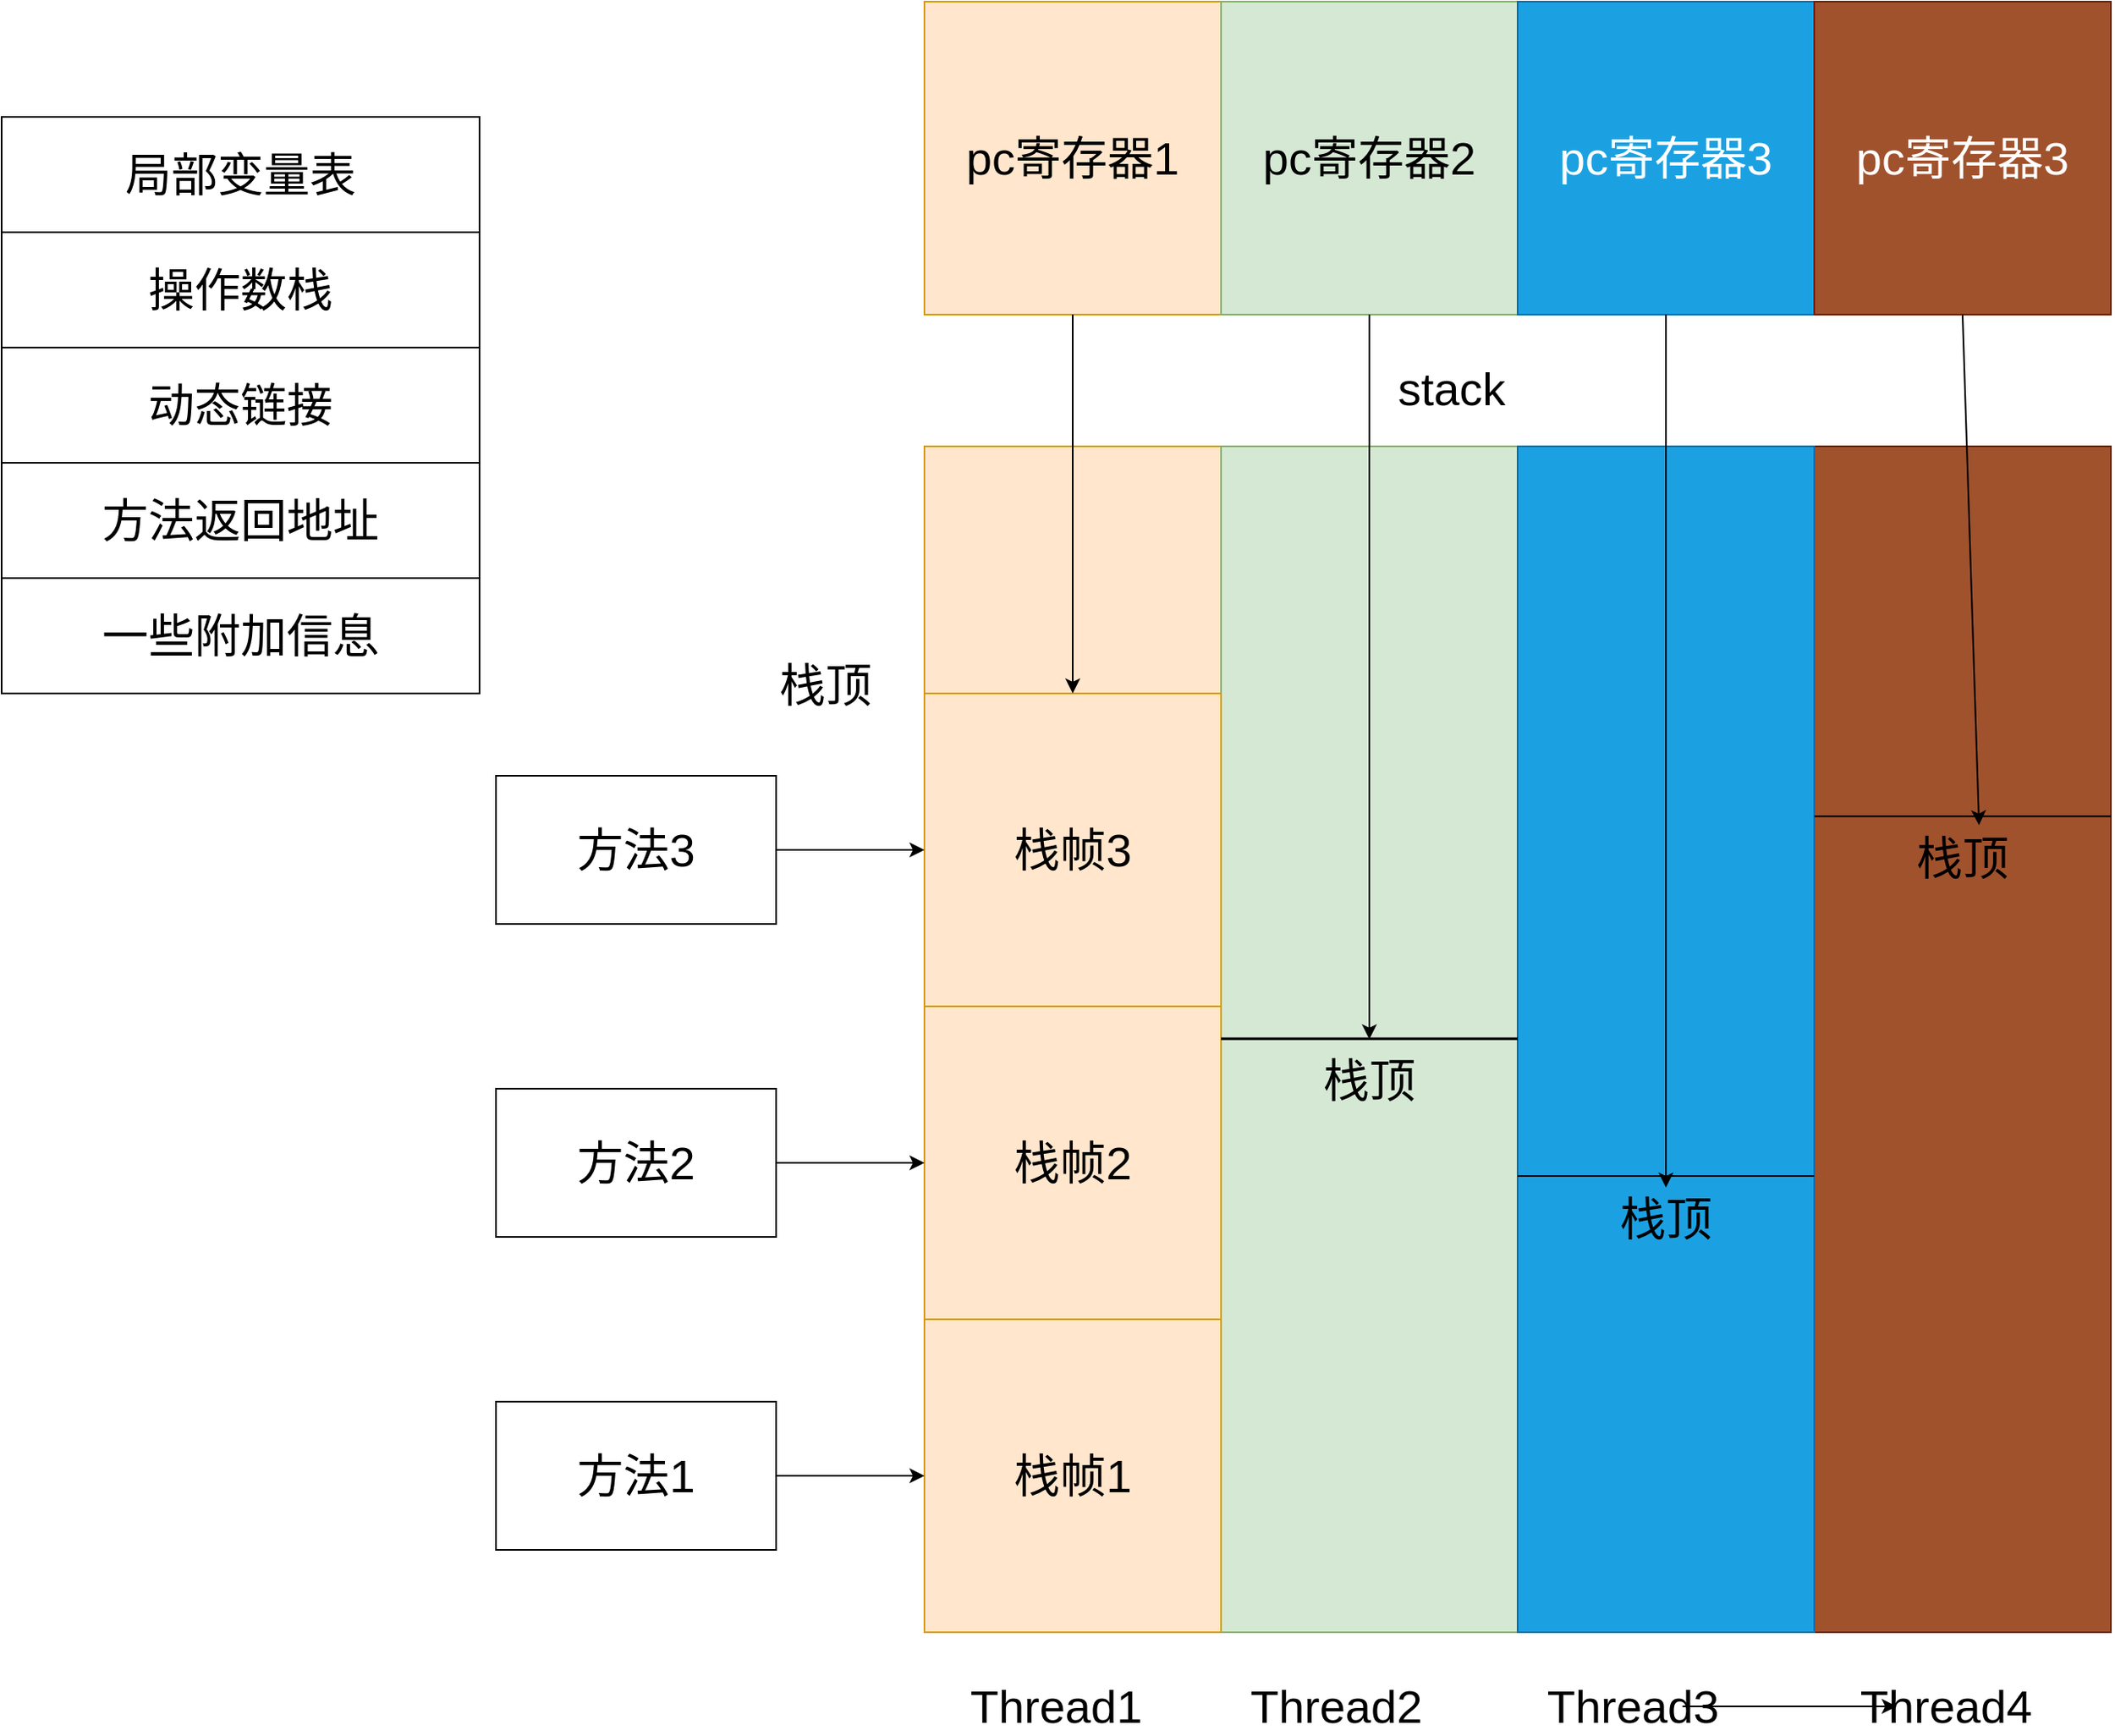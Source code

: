 <mxfile version="20.2.5" type="github">
  <diagram name="Page-1" id="e7e014a7-5840-1c2e-5031-d8a46d1fe8dd">
    <mxGraphModel dx="2755" dy="1689" grid="1" gridSize="10" guides="1" tooltips="1" connect="1" arrows="1" fold="1" page="1" pageScale="1" pageWidth="1169" pageHeight="826" background="none" math="0" shadow="0">
      <root>
        <mxCell id="0" />
        <mxCell id="1" parent="0" />
        <mxCell id="_ZzYg-q-LXf1VRRoxgUA-43" value="" style="whiteSpace=wrap;html=1;aspect=fixed;fillColor=#a0522d;fontColor=#ffffff;strokeColor=#6D1F00;" vertex="1" parent="1">
          <mxGeometry x="290" y="-50" width="720" height="720" as="geometry" />
        </mxCell>
        <mxCell id="_ZzYg-q-LXf1VRRoxgUA-44" value="&lt;font style=&quot;font-size: 28px;&quot;&gt;stack&lt;/font&gt;" style="text;html=1;strokeColor=none;fillColor=none;align=center;verticalAlign=middle;whiteSpace=wrap;rounded=0;" vertex="1" parent="1">
          <mxGeometry x="410" y="-120" width="400" height="70" as="geometry" />
        </mxCell>
        <mxCell id="_ZzYg-q-LXf1VRRoxgUA-47" value="" style="rounded=0;whiteSpace=wrap;html=1;fontSize=28;fillColor=#ffe6cc;strokeColor=#d79b00;" vertex="1" parent="1">
          <mxGeometry x="290" y="-50" width="180" height="720" as="geometry" />
        </mxCell>
        <mxCell id="_ZzYg-q-LXf1VRRoxgUA-48" value="" style="rounded=0;whiteSpace=wrap;html=1;fontSize=28;fillColor=#d5e8d4;strokeColor=#82b366;" vertex="1" parent="1">
          <mxGeometry x="470" y="-50" width="180" height="720" as="geometry" />
        </mxCell>
        <mxCell id="_ZzYg-q-LXf1VRRoxgUA-49" value="" style="rounded=0;whiteSpace=wrap;html=1;fontSize=28;fillColor=#1ba1e2;fontColor=#ffffff;strokeColor=#006EAF;" vertex="1" parent="1">
          <mxGeometry x="650" y="-50" width="180" height="720" as="geometry" />
        </mxCell>
        <mxCell id="_ZzYg-q-LXf1VRRoxgUA-50" value="栈帧1" style="rounded=0;whiteSpace=wrap;html=1;fontSize=28;fillColor=#ffe6cc;strokeColor=#d79b00;" vertex="1" parent="1">
          <mxGeometry x="290" y="480" width="180" height="190" as="geometry" />
        </mxCell>
        <mxCell id="_ZzYg-q-LXf1VRRoxgUA-51" value="栈帧2" style="rounded=0;whiteSpace=wrap;html=1;fontSize=28;fillColor=#ffe6cc;strokeColor=#d79b00;" vertex="1" parent="1">
          <mxGeometry x="290" y="290" width="180" height="190" as="geometry" />
        </mxCell>
        <mxCell id="_ZzYg-q-LXf1VRRoxgUA-52" value="栈帧3" style="rounded=0;whiteSpace=wrap;html=1;fontSize=28;fillColor=#ffe6cc;strokeColor=#d79b00;" vertex="1" parent="1">
          <mxGeometry x="290" y="100" width="180" height="190" as="geometry" />
        </mxCell>
        <mxCell id="_ZzYg-q-LXf1VRRoxgUA-53" value="方法1" style="rounded=0;whiteSpace=wrap;html=1;fontSize=28;" vertex="1" parent="1">
          <mxGeometry x="30" y="530" width="170" height="90" as="geometry" />
        </mxCell>
        <mxCell id="_ZzYg-q-LXf1VRRoxgUA-54" value="方法2" style="rounded=0;whiteSpace=wrap;html=1;fontSize=28;" vertex="1" parent="1">
          <mxGeometry x="30" y="340" width="170" height="90" as="geometry" />
        </mxCell>
        <mxCell id="_ZzYg-q-LXf1VRRoxgUA-55" value="方法3" style="rounded=0;whiteSpace=wrap;html=1;fontSize=28;" vertex="1" parent="1">
          <mxGeometry x="30" y="150" width="170" height="90" as="geometry" />
        </mxCell>
        <mxCell id="_ZzYg-q-LXf1VRRoxgUA-56" value="" style="endArrow=classic;html=1;rounded=0;fontSize=28;exitX=1;exitY=0.5;exitDx=0;exitDy=0;entryX=0;entryY=0.5;entryDx=0;entryDy=0;" edge="1" parent="1" source="_ZzYg-q-LXf1VRRoxgUA-53" target="_ZzYg-q-LXf1VRRoxgUA-50">
          <mxGeometry width="50" height="50" relative="1" as="geometry">
            <mxPoint x="560" y="410" as="sourcePoint" />
            <mxPoint x="610" y="360" as="targetPoint" />
          </mxGeometry>
        </mxCell>
        <mxCell id="_ZzYg-q-LXf1VRRoxgUA-59" value="" style="endArrow=classic;html=1;rounded=0;fontSize=28;entryX=0;entryY=0.5;entryDx=0;entryDy=0;" edge="1" parent="1" source="_ZzYg-q-LXf1VRRoxgUA-54" target="_ZzYg-q-LXf1VRRoxgUA-51">
          <mxGeometry width="50" height="50" relative="1" as="geometry">
            <mxPoint x="560" y="410" as="sourcePoint" />
            <mxPoint x="610" y="360" as="targetPoint" />
          </mxGeometry>
        </mxCell>
        <mxCell id="_ZzYg-q-LXf1VRRoxgUA-61" value="pc寄存器1" style="rounded=0;whiteSpace=wrap;html=1;fontSize=28;fillColor=#ffe6cc;strokeColor=#d79b00;" vertex="1" parent="1">
          <mxGeometry x="290" y="-320" width="180" height="190" as="geometry" />
        </mxCell>
        <mxCell id="_ZzYg-q-LXf1VRRoxgUA-62" value="pc寄存器2" style="rounded=0;whiteSpace=wrap;html=1;fontSize=28;fillColor=#d5e8d4;strokeColor=#82b366;" vertex="1" parent="1">
          <mxGeometry x="470" y="-320" width="180" height="190" as="geometry" />
        </mxCell>
        <mxCell id="_ZzYg-q-LXf1VRRoxgUA-63" value="pc寄存器3" style="rounded=0;whiteSpace=wrap;html=1;fontSize=28;fillColor=#1ba1e2;fontColor=#ffffff;strokeColor=#006EAF;" vertex="1" parent="1">
          <mxGeometry x="650" y="-320" width="180" height="190" as="geometry" />
        </mxCell>
        <mxCell id="_ZzYg-q-LXf1VRRoxgUA-64" value="pc寄存器3" style="rounded=0;whiteSpace=wrap;html=1;fontSize=28;fillColor=#a0522d;fontColor=#ffffff;strokeColor=#6D1F00;" vertex="1" parent="1">
          <mxGeometry x="830" y="-320" width="180" height="190" as="geometry" />
        </mxCell>
        <mxCell id="_ZzYg-q-LXf1VRRoxgUA-65" value="Thread1" style="text;html=1;strokeColor=none;fillColor=none;align=center;verticalAlign=middle;whiteSpace=wrap;rounded=0;fontSize=28;" vertex="1" parent="1">
          <mxGeometry x="340" y="700" width="60" height="30" as="geometry" />
        </mxCell>
        <mxCell id="_ZzYg-q-LXf1VRRoxgUA-66" value="Thread2" style="text;html=1;strokeColor=none;fillColor=none;align=center;verticalAlign=middle;whiteSpace=wrap;rounded=0;fontSize=28;" vertex="1" parent="1">
          <mxGeometry x="510" y="700" width="60" height="30" as="geometry" />
        </mxCell>
        <mxCell id="_ZzYg-q-LXf1VRRoxgUA-69" style="edgeStyle=orthogonalEdgeStyle;rounded=0;orthogonalLoop=1;jettySize=auto;html=1;exitX=1;exitY=0.5;exitDx=0;exitDy=0;fontSize=28;" edge="1" parent="1" source="_ZzYg-q-LXf1VRRoxgUA-67" target="_ZzYg-q-LXf1VRRoxgUA-68">
          <mxGeometry relative="1" as="geometry" />
        </mxCell>
        <mxCell id="_ZzYg-q-LXf1VRRoxgUA-67" value="Thread3" style="text;html=1;strokeColor=none;fillColor=none;align=center;verticalAlign=middle;whiteSpace=wrap;rounded=0;fontSize=28;" vertex="1" parent="1">
          <mxGeometry x="690" y="700" width="60" height="30" as="geometry" />
        </mxCell>
        <mxCell id="_ZzYg-q-LXf1VRRoxgUA-68" value="Thread4" style="text;html=1;strokeColor=none;fillColor=none;align=center;verticalAlign=middle;whiteSpace=wrap;rounded=0;fontSize=28;" vertex="1" parent="1">
          <mxGeometry x="880" y="700" width="60" height="30" as="geometry" />
        </mxCell>
        <mxCell id="_ZzYg-q-LXf1VRRoxgUA-70" value="" style="endArrow=classic;html=1;rounded=0;fontSize=28;entryX=0.5;entryY=0;entryDx=0;entryDy=0;" edge="1" parent="1" source="_ZzYg-q-LXf1VRRoxgUA-61" target="_ZzYg-q-LXf1VRRoxgUA-52">
          <mxGeometry width="50" height="50" relative="1" as="geometry">
            <mxPoint x="560" y="410" as="sourcePoint" />
            <mxPoint x="180" y="-60" as="targetPoint" />
          </mxGeometry>
        </mxCell>
        <mxCell id="_ZzYg-q-LXf1VRRoxgUA-74" value="栈顶" style="text;html=1;strokeColor=none;fillColor=none;align=center;verticalAlign=middle;whiteSpace=wrap;rounded=0;fontSize=28;" vertex="1" parent="1">
          <mxGeometry x="200" y="80" width="60" height="30" as="geometry" />
        </mxCell>
        <mxCell id="_ZzYg-q-LXf1VRRoxgUA-77" value="" style="endArrow=classic;html=1;rounded=0;fontSize=28;entryX=0;entryY=0.5;entryDx=0;entryDy=0;exitX=1;exitY=0.5;exitDx=0;exitDy=0;" edge="1" parent="1" source="_ZzYg-q-LXf1VRRoxgUA-55" target="_ZzYg-q-LXf1VRRoxgUA-52">
          <mxGeometry width="50" height="50" relative="1" as="geometry">
            <mxPoint x="200" y="385" as="sourcePoint" />
            <mxPoint x="290" y="385" as="targetPoint" />
            <Array as="points" />
          </mxGeometry>
        </mxCell>
        <mxCell id="_ZzYg-q-LXf1VRRoxgUA-78" value="栈顶" style="text;html=1;strokeColor=none;fillColor=none;align=center;verticalAlign=middle;whiteSpace=wrap;rounded=0;fontSize=28;" vertex="1" parent="1">
          <mxGeometry x="530" y="320" width="60" height="30" as="geometry" />
        </mxCell>
        <mxCell id="_ZzYg-q-LXf1VRRoxgUA-81" value="" style="endArrow=none;html=1;rounded=0;fontSize=28;entryX=1;entryY=0.5;entryDx=0;entryDy=0;exitX=0;exitY=0.5;exitDx=0;exitDy=0;" edge="1" parent="1" source="_ZzYg-q-LXf1VRRoxgUA-48" target="_ZzYg-q-LXf1VRRoxgUA-48">
          <mxGeometry width="50" height="50" relative="1" as="geometry">
            <mxPoint x="330" y="330" as="sourcePoint" />
            <mxPoint x="380" y="280" as="targetPoint" />
          </mxGeometry>
        </mxCell>
        <mxCell id="_ZzYg-q-LXf1VRRoxgUA-83" value="" style="endArrow=none;html=1;rounded=0;fontSize=28;entryX=1;entryY=0.5;entryDx=0;entryDy=0;exitX=0;exitY=0.5;exitDx=0;exitDy=0;" edge="1" parent="1">
          <mxGeometry width="50" height="50" relative="1" as="geometry">
            <mxPoint x="470" y="309.33" as="sourcePoint" />
            <mxPoint x="650" y="309.33" as="targetPoint" />
          </mxGeometry>
        </mxCell>
        <mxCell id="_ZzYg-q-LXf1VRRoxgUA-84" value="" style="endArrow=none;html=1;rounded=0;fontSize=28;entryX=1;entryY=0.5;entryDx=0;entryDy=0;exitX=0;exitY=0.5;exitDx=0;exitDy=0;" edge="1" parent="1">
          <mxGeometry width="50" height="50" relative="1" as="geometry">
            <mxPoint x="650" y="393.0" as="sourcePoint" />
            <mxPoint x="830" y="393.0" as="targetPoint" />
          </mxGeometry>
        </mxCell>
        <mxCell id="_ZzYg-q-LXf1VRRoxgUA-85" value="栈顶" style="text;html=1;strokeColor=none;fillColor=none;align=center;verticalAlign=middle;whiteSpace=wrap;rounded=0;fontSize=28;" vertex="1" parent="1">
          <mxGeometry x="710" y="403.67" width="60" height="30" as="geometry" />
        </mxCell>
        <mxCell id="_ZzYg-q-LXf1VRRoxgUA-86" value="" style="endArrow=none;html=1;rounded=0;fontSize=28;entryX=1;entryY=0.5;entryDx=0;entryDy=0;exitX=0;exitY=0.5;exitDx=0;exitDy=0;" edge="1" parent="1">
          <mxGeometry width="50" height="50" relative="1" as="geometry">
            <mxPoint x="830" y="174.66" as="sourcePoint" />
            <mxPoint x="1010" y="174.66" as="targetPoint" />
          </mxGeometry>
        </mxCell>
        <mxCell id="_ZzYg-q-LXf1VRRoxgUA-87" value="栈顶" style="text;html=1;strokeColor=none;fillColor=none;align=center;verticalAlign=middle;whiteSpace=wrap;rounded=0;fontSize=28;" vertex="1" parent="1">
          <mxGeometry x="890" y="185.33" width="60" height="30" as="geometry" />
        </mxCell>
        <mxCell id="_ZzYg-q-LXf1VRRoxgUA-89" value="" style="endArrow=classic;html=1;rounded=0;fontSize=28;exitX=0.5;exitY=1;exitDx=0;exitDy=0;" edge="1" parent="1" source="_ZzYg-q-LXf1VRRoxgUA-62">
          <mxGeometry width="50" height="50" relative="1" as="geometry">
            <mxPoint x="380" y="-130" as="sourcePoint" />
            <mxPoint x="560" y="310" as="targetPoint" />
          </mxGeometry>
        </mxCell>
        <mxCell id="_ZzYg-q-LXf1VRRoxgUA-90" value="" style="endArrow=classic;html=1;rounded=0;fontSize=28;" edge="1" parent="1" source="_ZzYg-q-LXf1VRRoxgUA-63">
          <mxGeometry width="50" height="50" relative="1" as="geometry">
            <mxPoint x="560" y="-130" as="sourcePoint" />
            <mxPoint x="740" y="400" as="targetPoint" />
          </mxGeometry>
        </mxCell>
        <mxCell id="_ZzYg-q-LXf1VRRoxgUA-91" value="" style="endArrow=classic;html=1;rounded=0;fontSize=28;exitX=0.5;exitY=1;exitDx=0;exitDy=0;" edge="1" parent="1" source="_ZzYg-q-LXf1VRRoxgUA-64">
          <mxGeometry width="50" height="50" relative="1" as="geometry">
            <mxPoint x="740" y="-130" as="sourcePoint" />
            <mxPoint x="930" y="180" as="targetPoint" />
          </mxGeometry>
        </mxCell>
        <mxCell id="_ZzYg-q-LXf1VRRoxgUA-92" value="" style="rounded=0;whiteSpace=wrap;html=1;fontSize=28;fillColor=#ffe6cc;strokeColor=#d79b00;" vertex="1" parent="1">
          <mxGeometry x="-270" y="-250" width="290" height="350" as="geometry" />
        </mxCell>
        <mxCell id="_ZzYg-q-LXf1VRRoxgUA-93" value="局部变量表" style="rounded=0;whiteSpace=wrap;html=1;fontSize=28;" vertex="1" parent="1">
          <mxGeometry x="-270" y="-250" width="290" height="70" as="geometry" />
        </mxCell>
        <mxCell id="_ZzYg-q-LXf1VRRoxgUA-94" value="操作数栈" style="rounded=0;whiteSpace=wrap;html=1;fontSize=28;" vertex="1" parent="1">
          <mxGeometry x="-270" y="-180" width="290" height="70" as="geometry" />
        </mxCell>
        <mxCell id="_ZzYg-q-LXf1VRRoxgUA-95" value="动态链接" style="rounded=0;whiteSpace=wrap;html=1;fontSize=28;" vertex="1" parent="1">
          <mxGeometry x="-270" y="-110" width="290" height="70" as="geometry" />
        </mxCell>
        <mxCell id="_ZzYg-q-LXf1VRRoxgUA-96" value="方法返回地址" style="rounded=0;whiteSpace=wrap;html=1;fontSize=28;" vertex="1" parent="1">
          <mxGeometry x="-270" y="-40" width="290" height="70" as="geometry" />
        </mxCell>
        <mxCell id="_ZzYg-q-LXf1VRRoxgUA-97" value="一些附加信息" style="rounded=0;whiteSpace=wrap;html=1;fontSize=28;" vertex="1" parent="1">
          <mxGeometry x="-270" y="30" width="290" height="70" as="geometry" />
        </mxCell>
      </root>
    </mxGraphModel>
  </diagram>
</mxfile>
